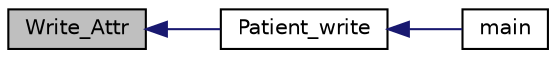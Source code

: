 digraph "Write_Attr"
{
  edge [fontname="Helvetica",fontsize="10",labelfontname="Helvetica",labelfontsize="10"];
  node [fontname="Helvetica",fontsize="10",shape=record];
  rankdir="LR";
  Node27 [label="Write_Attr",height=0.2,width=0.4,color="black", fillcolor="grey75", style="filled", fontcolor="black"];
  Node27 -> Node28 [dir="back",color="midnightblue",fontsize="10",style="solid",fontname="Helvetica"];
  Node28 [label="Patient_write",height=0.2,width=0.4,color="black", fillcolor="white", style="filled",URL="$dd/d30/patient_8h.html#af28ba320bdc711ce0afa87c1313f9518",tooltip="Writes the data structure which describes a Patient_t object. "];
  Node28 -> Node29 [dir="back",color="midnightblue",fontsize="10",style="solid",fontname="Helvetica"];
  Node29 [label="main",height=0.2,width=0.4,color="black", fillcolor="white", style="filled",URL="$d0/d29/main_8c.html#a36ab09f980217d70eda38d4c59d6eb2d"];
}
